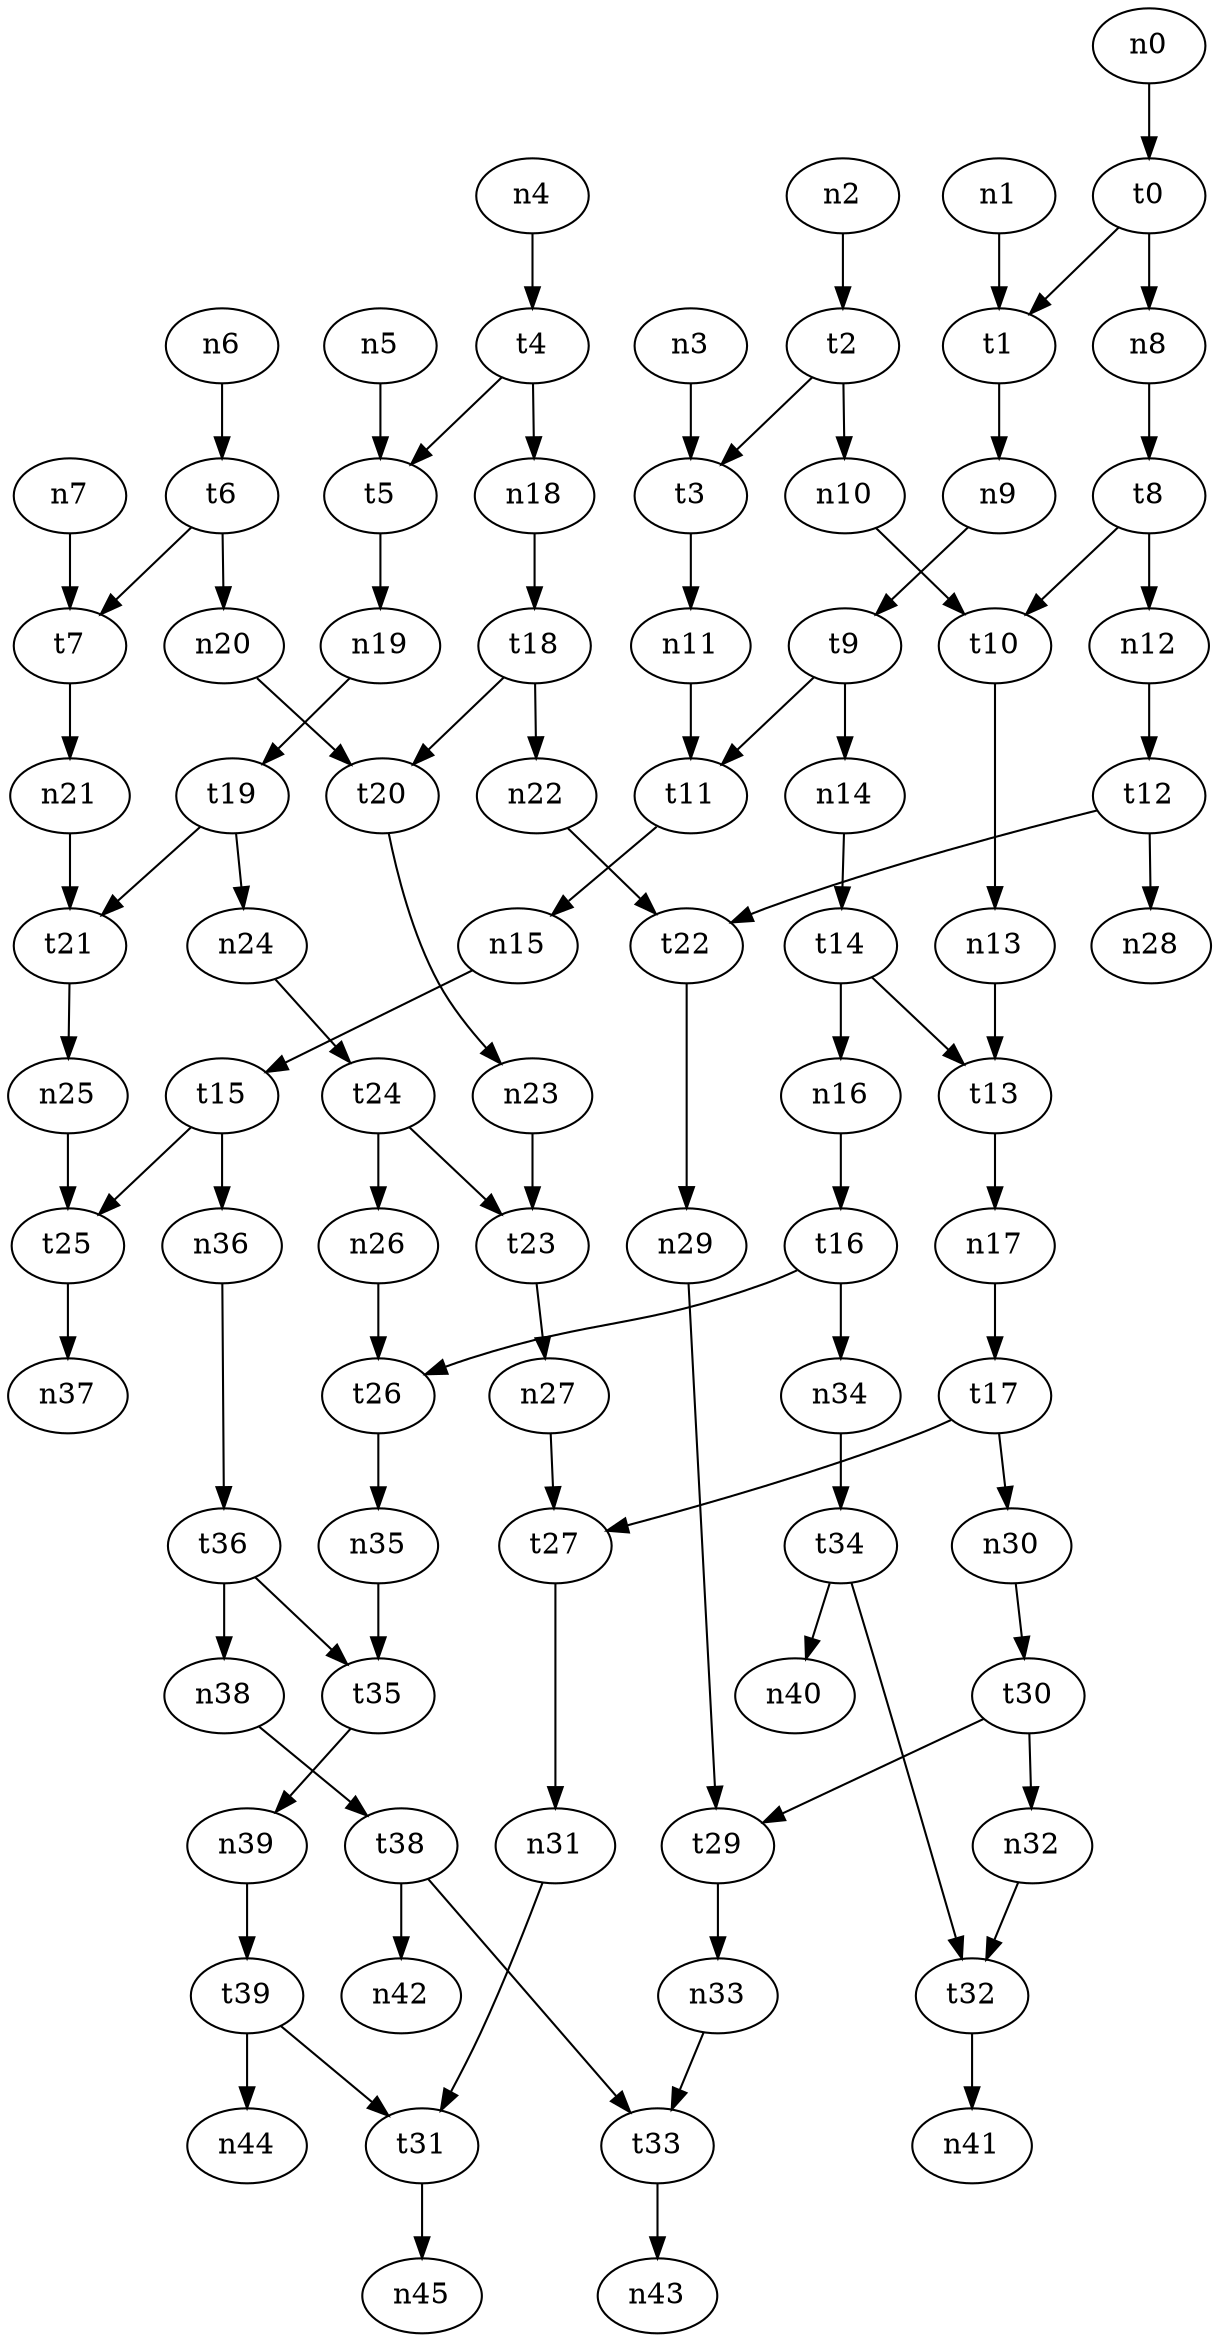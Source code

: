 digraph {
n0 -> t0 
n1 -> t1 
t0 -> t1 
t0 -> n8 
t1 -> n9 
n2 -> t2 
n3 -> t3 
t2 -> t3 
t2 -> n10 
t3 -> n11 
n8 -> t8 
n10 -> t10 
t8 -> t10 
t8 -> n12 
t10 -> n13 
n9 -> t9 
n11 -> t11 
t9 -> t11 
t9 -> n14 
t11 -> n15 
n14 -> t14 
n13 -> t13 
t14 -> t13 
t14 -> n16 
t13 -> n17 
n4 -> t4 
n5 -> t5 
t4 -> t5 
t4 -> n18 
t5 -> n19 
n6 -> t6 
n7 -> t7 
t6 -> t7 
t6 -> n20 
t7 -> n21 
n18 -> t18 
n20 -> t20 
t18 -> t20 
t18 -> n22 
t20 -> n23 
n19 -> t19 
n21 -> t21 
t19 -> t21 
t19 -> n24 
t21 -> n25 
n24 -> t24 
n23 -> t23 
t24 -> t23 
t24 -> n26 
t23 -> n27 
n12 -> t12 
n22 -> t22 
t12 -> t22 
t12 -> n28 
t22 -> n29 
n17 -> t17 
n27 -> t27 
t17 -> t27 
t17 -> n30 
t27 -> n31 
n30 -> t30 
n29 -> t29 
t30 -> t29 
t30 -> n32 
t29 -> n33 
n16 -> t16 
n26 -> t26 
t16 -> t26 
t16 -> n34 
t26 -> n35 
n15 -> t15 
n25 -> t25 
t15 -> t25 
t15 -> n36 
t25 -> n37 
n36 -> t36 
n35 -> t35 
t36 -> t35 
t36 -> n38 
t35 -> n39 
n34 -> t34 
n32 -> t32 
t34 -> t32 
t34 -> n40 
t32 -> n41 
n38 -> t38 
n33 -> t33 
t38 -> t33 
t38 -> n42 
t33 -> n43 
n39 -> t39 
n31 -> t31 
t39 -> t31 
t39 -> n44 
t31 -> n45 
}
